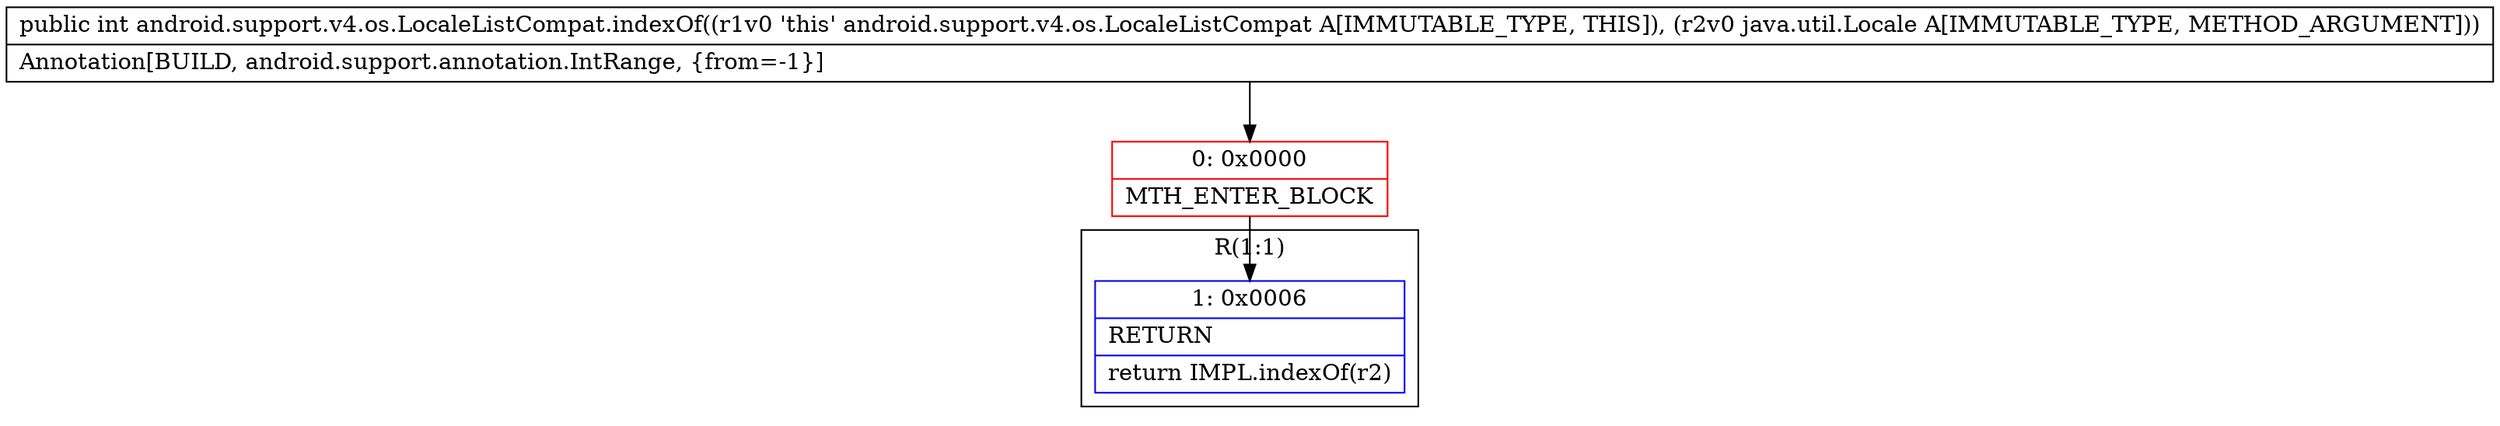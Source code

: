 digraph "CFG forandroid.support.v4.os.LocaleListCompat.indexOf(Ljava\/util\/Locale;)I" {
subgraph cluster_Region_1772068702 {
label = "R(1:1)";
node [shape=record,color=blue];
Node_1 [shape=record,label="{1\:\ 0x0006|RETURN\l|return IMPL.indexOf(r2)\l}"];
}
Node_0 [shape=record,color=red,label="{0\:\ 0x0000|MTH_ENTER_BLOCK\l}"];
MethodNode[shape=record,label="{public int android.support.v4.os.LocaleListCompat.indexOf((r1v0 'this' android.support.v4.os.LocaleListCompat A[IMMUTABLE_TYPE, THIS]), (r2v0 java.util.Locale A[IMMUTABLE_TYPE, METHOD_ARGUMENT]))  | Annotation[BUILD, android.support.annotation.IntRange, \{from=\-1\}]\l}"];
MethodNode -> Node_0;
Node_0 -> Node_1;
}

